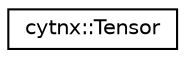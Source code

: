 digraph "Graphical Class Hierarchy"
{
  edge [fontname="Helvetica",fontsize="10",labelfontname="Helvetica",labelfontsize="10"];
  node [fontname="Helvetica",fontsize="10",shape=record];
  rankdir="LR";
  Node0 [label="cytnx::Tensor",height=0.2,width=0.4,color="black", fillcolor="white", style="filled",URL="$classcytnx_1_1Tensor.html"];
}
